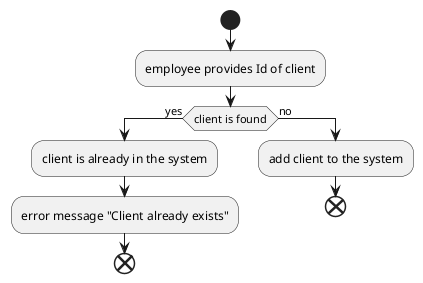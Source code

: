 @startuml

start

:employee provides Id of client;
if(client is found) then (yes)
:client is already in the system;
:error message "Client already exists";
end
else (no)
:add client to the system;


end

@enduml
